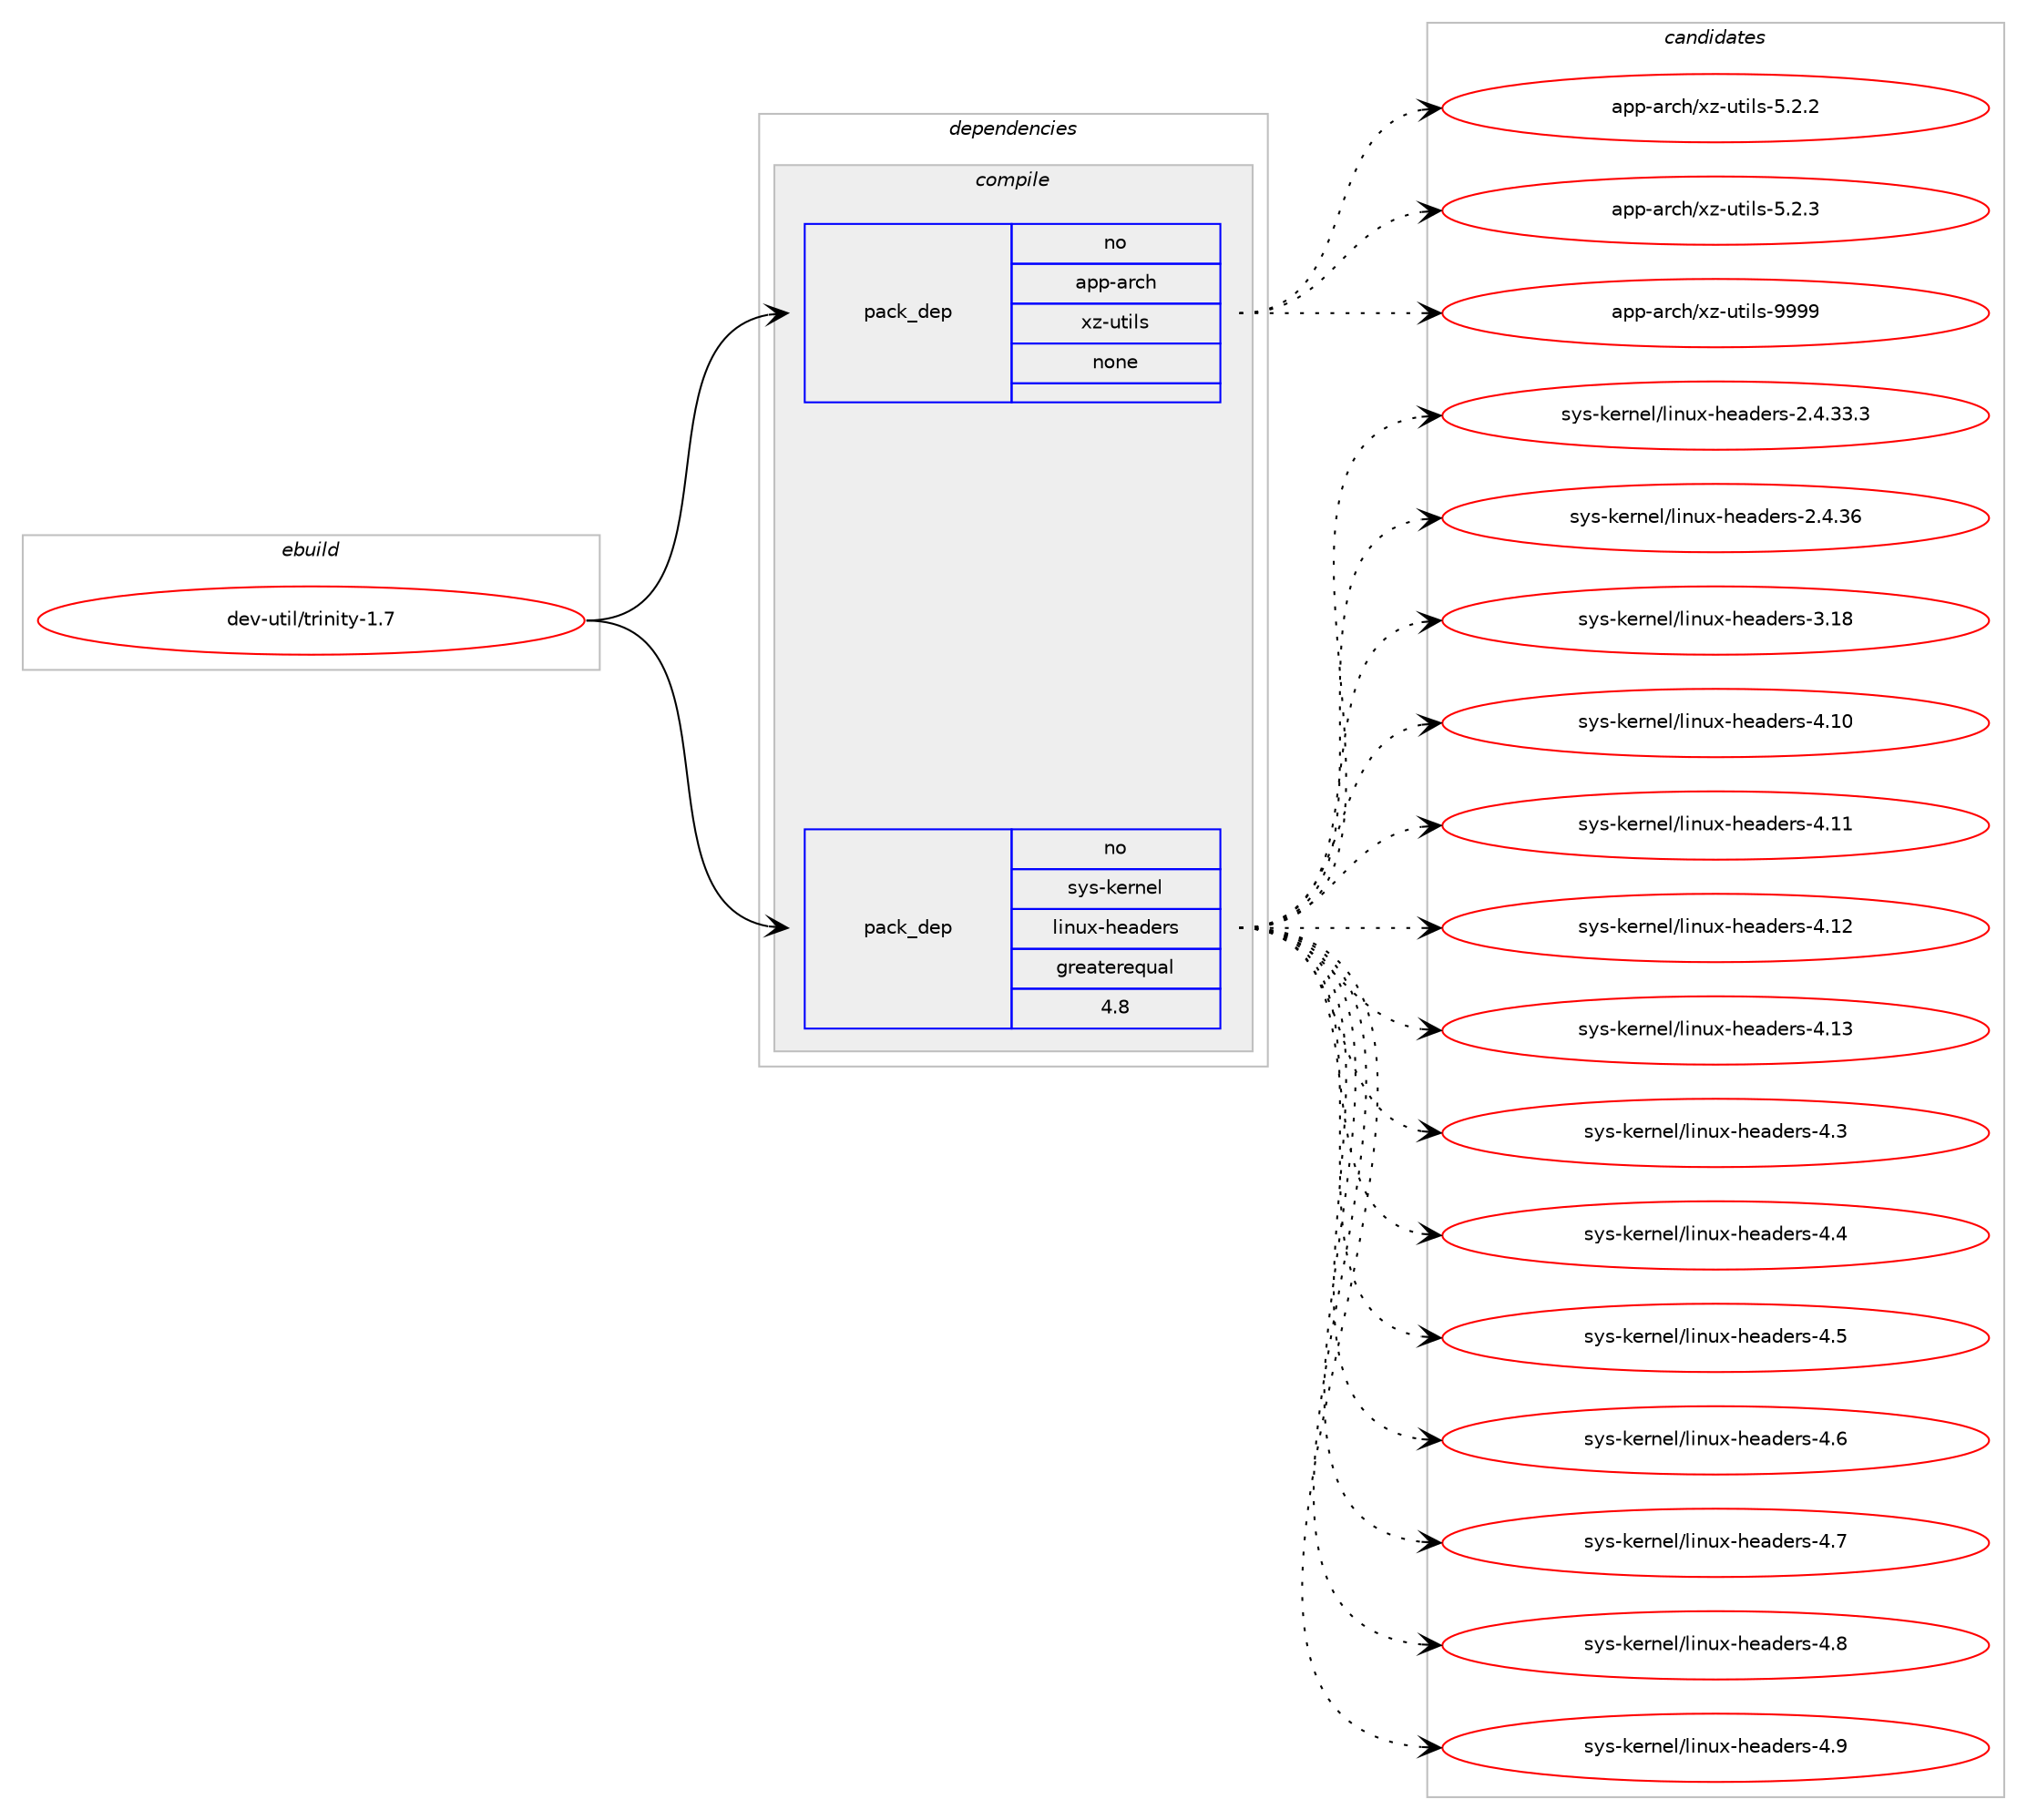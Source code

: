 digraph prolog {

# *************
# Graph options
# *************

newrank=true;
concentrate=true;
compound=true;
graph [rankdir=LR,fontname=Helvetica,fontsize=10,ranksep=1.5];#, ranksep=2.5, nodesep=0.2];
edge  [arrowhead=vee];
node  [fontname=Helvetica,fontsize=10];

# **********
# The ebuild
# **********

subgraph cluster_leftcol {
color=gray;
rank=same;
label=<<i>ebuild</i>>;
id [label="dev-util/trinity-1.7", color=red, width=4, href="../dev-util/trinity-1.7.svg"];
}

# ****************
# The dependencies
# ****************

subgraph cluster_midcol {
color=gray;
label=<<i>dependencies</i>>;
subgraph cluster_compile {
fillcolor="#eeeeee";
style=filled;
label=<<i>compile</i>>;
subgraph pack205998 {
dependency289179 [label=<<TABLE BORDER="0" CELLBORDER="1" CELLSPACING="0" CELLPADDING="4" WIDTH="220"><TR><TD ROWSPAN="6" CELLPADDING="30">pack_dep</TD></TR><TR><TD WIDTH="110">no</TD></TR><TR><TD>app-arch</TD></TR><TR><TD>xz-utils</TD></TR><TR><TD>none</TD></TR><TR><TD></TD></TR></TABLE>>, shape=none, color=blue];
}
id:e -> dependency289179:w [weight=20,style="solid",arrowhead="vee"];
subgraph pack205999 {
dependency289180 [label=<<TABLE BORDER="0" CELLBORDER="1" CELLSPACING="0" CELLPADDING="4" WIDTH="220"><TR><TD ROWSPAN="6" CELLPADDING="30">pack_dep</TD></TR><TR><TD WIDTH="110">no</TD></TR><TR><TD>sys-kernel</TD></TR><TR><TD>linux-headers</TD></TR><TR><TD>greaterequal</TD></TR><TR><TD>4.8</TD></TR></TABLE>>, shape=none, color=blue];
}
id:e -> dependency289180:w [weight=20,style="solid",arrowhead="vee"];
}
subgraph cluster_compileandrun {
fillcolor="#eeeeee";
style=filled;
label=<<i>compile and run</i>>;
}
subgraph cluster_run {
fillcolor="#eeeeee";
style=filled;
label=<<i>run</i>>;
}
}

# **************
# The candidates
# **************

subgraph cluster_choices {
rank=same;
color=gray;
label=<<i>candidates</i>>;

subgraph choice205998 {
color=black;
nodesep=1;
choice971121124597114991044712012245117116105108115455346504650 [label="app-arch/xz-utils-5.2.2", color=red, width=4,href="../app-arch/xz-utils-5.2.2.svg"];
choice971121124597114991044712012245117116105108115455346504651 [label="app-arch/xz-utils-5.2.3", color=red, width=4,href="../app-arch/xz-utils-5.2.3.svg"];
choice9711211245971149910447120122451171161051081154557575757 [label="app-arch/xz-utils-9999", color=red, width=4,href="../app-arch/xz-utils-9999.svg"];
dependency289179:e -> choice971121124597114991044712012245117116105108115455346504650:w [style=dotted,weight="100"];
dependency289179:e -> choice971121124597114991044712012245117116105108115455346504651:w [style=dotted,weight="100"];
dependency289179:e -> choice9711211245971149910447120122451171161051081154557575757:w [style=dotted,weight="100"];
}
subgraph choice205999 {
color=black;
nodesep=1;
choice11512111545107101114110101108471081051101171204510410197100101114115455046524651514651 [label="sys-kernel/linux-headers-2.4.33.3", color=red, width=4,href="../sys-kernel/linux-headers-2.4.33.3.svg"];
choice1151211154510710111411010110847108105110117120451041019710010111411545504652465154 [label="sys-kernel/linux-headers-2.4.36", color=red, width=4,href="../sys-kernel/linux-headers-2.4.36.svg"];
choice115121115451071011141101011084710810511011712045104101971001011141154551464956 [label="sys-kernel/linux-headers-3.18", color=red, width=4,href="../sys-kernel/linux-headers-3.18.svg"];
choice115121115451071011141101011084710810511011712045104101971001011141154552464948 [label="sys-kernel/linux-headers-4.10", color=red, width=4,href="../sys-kernel/linux-headers-4.10.svg"];
choice115121115451071011141101011084710810511011712045104101971001011141154552464949 [label="sys-kernel/linux-headers-4.11", color=red, width=4,href="../sys-kernel/linux-headers-4.11.svg"];
choice115121115451071011141101011084710810511011712045104101971001011141154552464950 [label="sys-kernel/linux-headers-4.12", color=red, width=4,href="../sys-kernel/linux-headers-4.12.svg"];
choice115121115451071011141101011084710810511011712045104101971001011141154552464951 [label="sys-kernel/linux-headers-4.13", color=red, width=4,href="../sys-kernel/linux-headers-4.13.svg"];
choice1151211154510710111411010110847108105110117120451041019710010111411545524651 [label="sys-kernel/linux-headers-4.3", color=red, width=4,href="../sys-kernel/linux-headers-4.3.svg"];
choice1151211154510710111411010110847108105110117120451041019710010111411545524652 [label="sys-kernel/linux-headers-4.4", color=red, width=4,href="../sys-kernel/linux-headers-4.4.svg"];
choice1151211154510710111411010110847108105110117120451041019710010111411545524653 [label="sys-kernel/linux-headers-4.5", color=red, width=4,href="../sys-kernel/linux-headers-4.5.svg"];
choice1151211154510710111411010110847108105110117120451041019710010111411545524654 [label="sys-kernel/linux-headers-4.6", color=red, width=4,href="../sys-kernel/linux-headers-4.6.svg"];
choice1151211154510710111411010110847108105110117120451041019710010111411545524655 [label="sys-kernel/linux-headers-4.7", color=red, width=4,href="../sys-kernel/linux-headers-4.7.svg"];
choice1151211154510710111411010110847108105110117120451041019710010111411545524656 [label="sys-kernel/linux-headers-4.8", color=red, width=4,href="../sys-kernel/linux-headers-4.8.svg"];
choice1151211154510710111411010110847108105110117120451041019710010111411545524657 [label="sys-kernel/linux-headers-4.9", color=red, width=4,href="../sys-kernel/linux-headers-4.9.svg"];
dependency289180:e -> choice11512111545107101114110101108471081051101171204510410197100101114115455046524651514651:w [style=dotted,weight="100"];
dependency289180:e -> choice1151211154510710111411010110847108105110117120451041019710010111411545504652465154:w [style=dotted,weight="100"];
dependency289180:e -> choice115121115451071011141101011084710810511011712045104101971001011141154551464956:w [style=dotted,weight="100"];
dependency289180:e -> choice115121115451071011141101011084710810511011712045104101971001011141154552464948:w [style=dotted,weight="100"];
dependency289180:e -> choice115121115451071011141101011084710810511011712045104101971001011141154552464949:w [style=dotted,weight="100"];
dependency289180:e -> choice115121115451071011141101011084710810511011712045104101971001011141154552464950:w [style=dotted,weight="100"];
dependency289180:e -> choice115121115451071011141101011084710810511011712045104101971001011141154552464951:w [style=dotted,weight="100"];
dependency289180:e -> choice1151211154510710111411010110847108105110117120451041019710010111411545524651:w [style=dotted,weight="100"];
dependency289180:e -> choice1151211154510710111411010110847108105110117120451041019710010111411545524652:w [style=dotted,weight="100"];
dependency289180:e -> choice1151211154510710111411010110847108105110117120451041019710010111411545524653:w [style=dotted,weight="100"];
dependency289180:e -> choice1151211154510710111411010110847108105110117120451041019710010111411545524654:w [style=dotted,weight="100"];
dependency289180:e -> choice1151211154510710111411010110847108105110117120451041019710010111411545524655:w [style=dotted,weight="100"];
dependency289180:e -> choice1151211154510710111411010110847108105110117120451041019710010111411545524656:w [style=dotted,weight="100"];
dependency289180:e -> choice1151211154510710111411010110847108105110117120451041019710010111411545524657:w [style=dotted,weight="100"];
}
}

}
